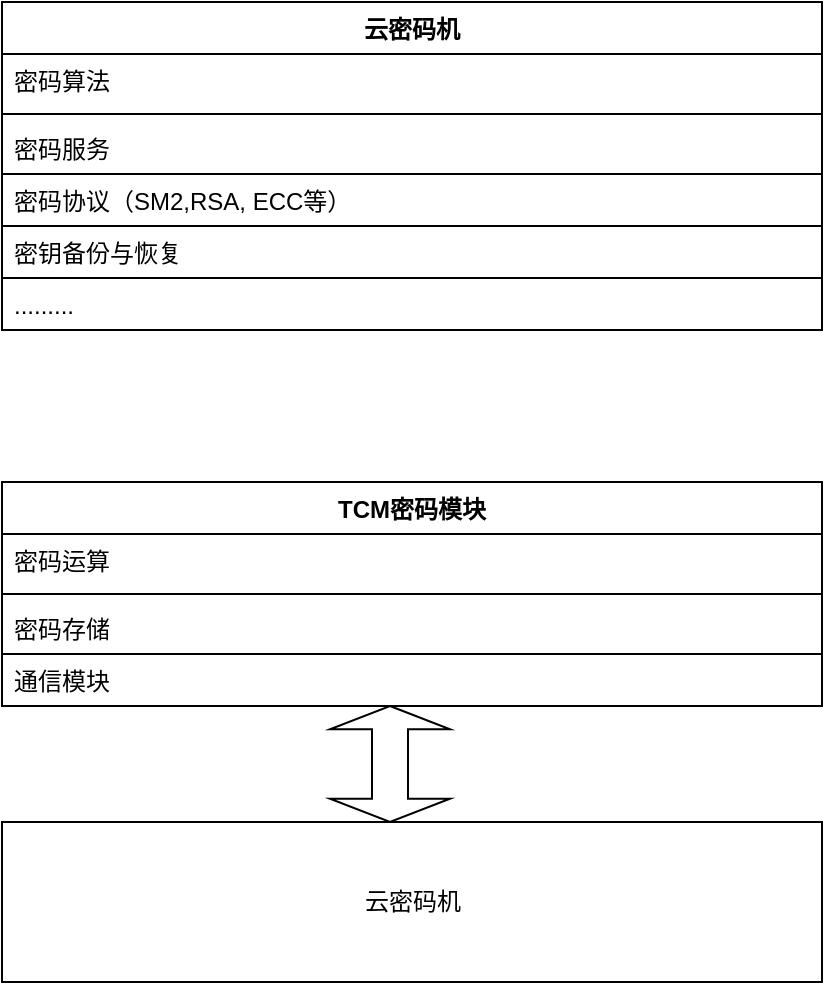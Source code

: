 <mxfile version="19.0.0" type="github">
  <diagram id="nk09Ow2Tgvu_46yiroYu" name="Page-1">
    <mxGraphModel dx="1405" dy="794" grid="1" gridSize="10" guides="1" tooltips="1" connect="1" arrows="1" fold="1" page="1" pageScale="1" pageWidth="827" pageHeight="1169" math="0" shadow="0">
      <root>
        <mxCell id="0" />
        <mxCell id="1" parent="0" />
        <mxCell id="0SeToDfGv5J8gcjp9E8y-31" value="云密码机" style="swimlane;fontStyle=1;align=center;verticalAlign=top;childLayout=stackLayout;horizontal=1;startSize=26;horizontalStack=0;resizeParent=1;resizeParentMax=0;resizeLast=0;collapsible=1;marginBottom=0;" vertex="1" parent="1">
          <mxGeometry x="190" y="190" width="410" height="164" as="geometry" />
        </mxCell>
        <mxCell id="0SeToDfGv5J8gcjp9E8y-32" value="密码算法" style="text;strokeColor=none;fillColor=none;align=left;verticalAlign=top;spacingLeft=4;spacingRight=4;overflow=hidden;rotatable=0;points=[[0,0.5],[1,0.5]];portConstraint=eastwest;" vertex="1" parent="0SeToDfGv5J8gcjp9E8y-31">
          <mxGeometry y="26" width="410" height="26" as="geometry" />
        </mxCell>
        <mxCell id="0SeToDfGv5J8gcjp9E8y-33" value="" style="line;strokeWidth=1;fillColor=none;align=left;verticalAlign=middle;spacingTop=-1;spacingLeft=3;spacingRight=3;rotatable=0;labelPosition=right;points=[];portConstraint=eastwest;" vertex="1" parent="0SeToDfGv5J8gcjp9E8y-31">
          <mxGeometry y="52" width="410" height="8" as="geometry" />
        </mxCell>
        <mxCell id="0SeToDfGv5J8gcjp9E8y-34" value="密码服务" style="text;strokeColor=none;fillColor=none;align=left;verticalAlign=top;spacingLeft=4;spacingRight=4;overflow=hidden;rotatable=0;points=[[0,0.5],[1,0.5]];portConstraint=eastwest;" vertex="1" parent="0SeToDfGv5J8gcjp9E8y-31">
          <mxGeometry y="60" width="410" height="26" as="geometry" />
        </mxCell>
        <mxCell id="0SeToDfGv5J8gcjp9E8y-35" value="密码协议（SM2,RSA, ECC等）" style="text;strokeColor=black;fillColor=none;align=left;verticalAlign=top;spacingLeft=4;spacingRight=4;overflow=hidden;rotatable=0;points=[[0,0.5],[1,0.5]];portConstraint=eastwest;" vertex="1" parent="0SeToDfGv5J8gcjp9E8y-31">
          <mxGeometry y="86" width="410" height="26" as="geometry" />
        </mxCell>
        <mxCell id="0SeToDfGv5J8gcjp9E8y-36" value="密钥备份与恢复" style="text;strokeColor=black;fillColor=none;align=left;verticalAlign=top;spacingLeft=4;spacingRight=4;overflow=hidden;rotatable=0;points=[[0,0.5],[1,0.5]];portConstraint=eastwest;" vertex="1" parent="0SeToDfGv5J8gcjp9E8y-31">
          <mxGeometry y="112" width="410" height="26" as="geometry" />
        </mxCell>
        <mxCell id="0SeToDfGv5J8gcjp9E8y-37" value="........." style="text;strokeColor=black;fillColor=none;align=left;verticalAlign=top;spacingLeft=4;spacingRight=4;overflow=hidden;rotatable=0;points=[[0,0.5],[1,0.5]];portConstraint=eastwest;" vertex="1" parent="0SeToDfGv5J8gcjp9E8y-31">
          <mxGeometry y="138" width="410" height="26" as="geometry" />
        </mxCell>
        <mxCell id="0SeToDfGv5J8gcjp9E8y-38" value="TCM密码模块" style="swimlane;fontStyle=1;align=center;verticalAlign=top;childLayout=stackLayout;horizontal=1;startSize=26;horizontalStack=0;resizeParent=1;resizeParentMax=0;resizeLast=0;collapsible=1;marginBottom=0;" vertex="1" parent="1">
          <mxGeometry x="190" y="430" width="410" height="112" as="geometry" />
        </mxCell>
        <mxCell id="0SeToDfGv5J8gcjp9E8y-39" value="密码运算" style="text;strokeColor=none;fillColor=none;align=left;verticalAlign=top;spacingLeft=4;spacingRight=4;overflow=hidden;rotatable=0;points=[[0,0.5],[1,0.5]];portConstraint=eastwest;" vertex="1" parent="0SeToDfGv5J8gcjp9E8y-38">
          <mxGeometry y="26" width="410" height="26" as="geometry" />
        </mxCell>
        <mxCell id="0SeToDfGv5J8gcjp9E8y-40" value="" style="line;strokeWidth=1;fillColor=none;align=left;verticalAlign=middle;spacingTop=-1;spacingLeft=3;spacingRight=3;rotatable=0;labelPosition=right;points=[];portConstraint=eastwest;" vertex="1" parent="0SeToDfGv5J8gcjp9E8y-38">
          <mxGeometry y="52" width="410" height="8" as="geometry" />
        </mxCell>
        <mxCell id="0SeToDfGv5J8gcjp9E8y-41" value="密码存储" style="text;strokeColor=none;fillColor=none;align=left;verticalAlign=top;spacingLeft=4;spacingRight=4;overflow=hidden;rotatable=0;points=[[0,0.5],[1,0.5]];portConstraint=eastwest;" vertex="1" parent="0SeToDfGv5J8gcjp9E8y-38">
          <mxGeometry y="60" width="410" height="26" as="geometry" />
        </mxCell>
        <mxCell id="0SeToDfGv5J8gcjp9E8y-43" value="通信模块" style="text;strokeColor=black;fillColor=none;align=left;verticalAlign=top;spacingLeft=4;spacingRight=4;overflow=hidden;rotatable=0;points=[[0,0.5],[1,0.5]];portConstraint=eastwest;" vertex="1" parent="0SeToDfGv5J8gcjp9E8y-38">
          <mxGeometry y="86" width="410" height="26" as="geometry" />
        </mxCell>
        <mxCell id="0SeToDfGv5J8gcjp9E8y-45" value="云密码机" style="html=1;" vertex="1" parent="1">
          <mxGeometry x="190" y="600" width="410" height="80" as="geometry" />
        </mxCell>
        <mxCell id="0SeToDfGv5J8gcjp9E8y-48" value="" style="shape=doubleArrow;direction=south;whiteSpace=wrap;html=1;" vertex="1" parent="1">
          <mxGeometry x="354" y="542" width="60" height="58" as="geometry" />
        </mxCell>
      </root>
    </mxGraphModel>
  </diagram>
</mxfile>
